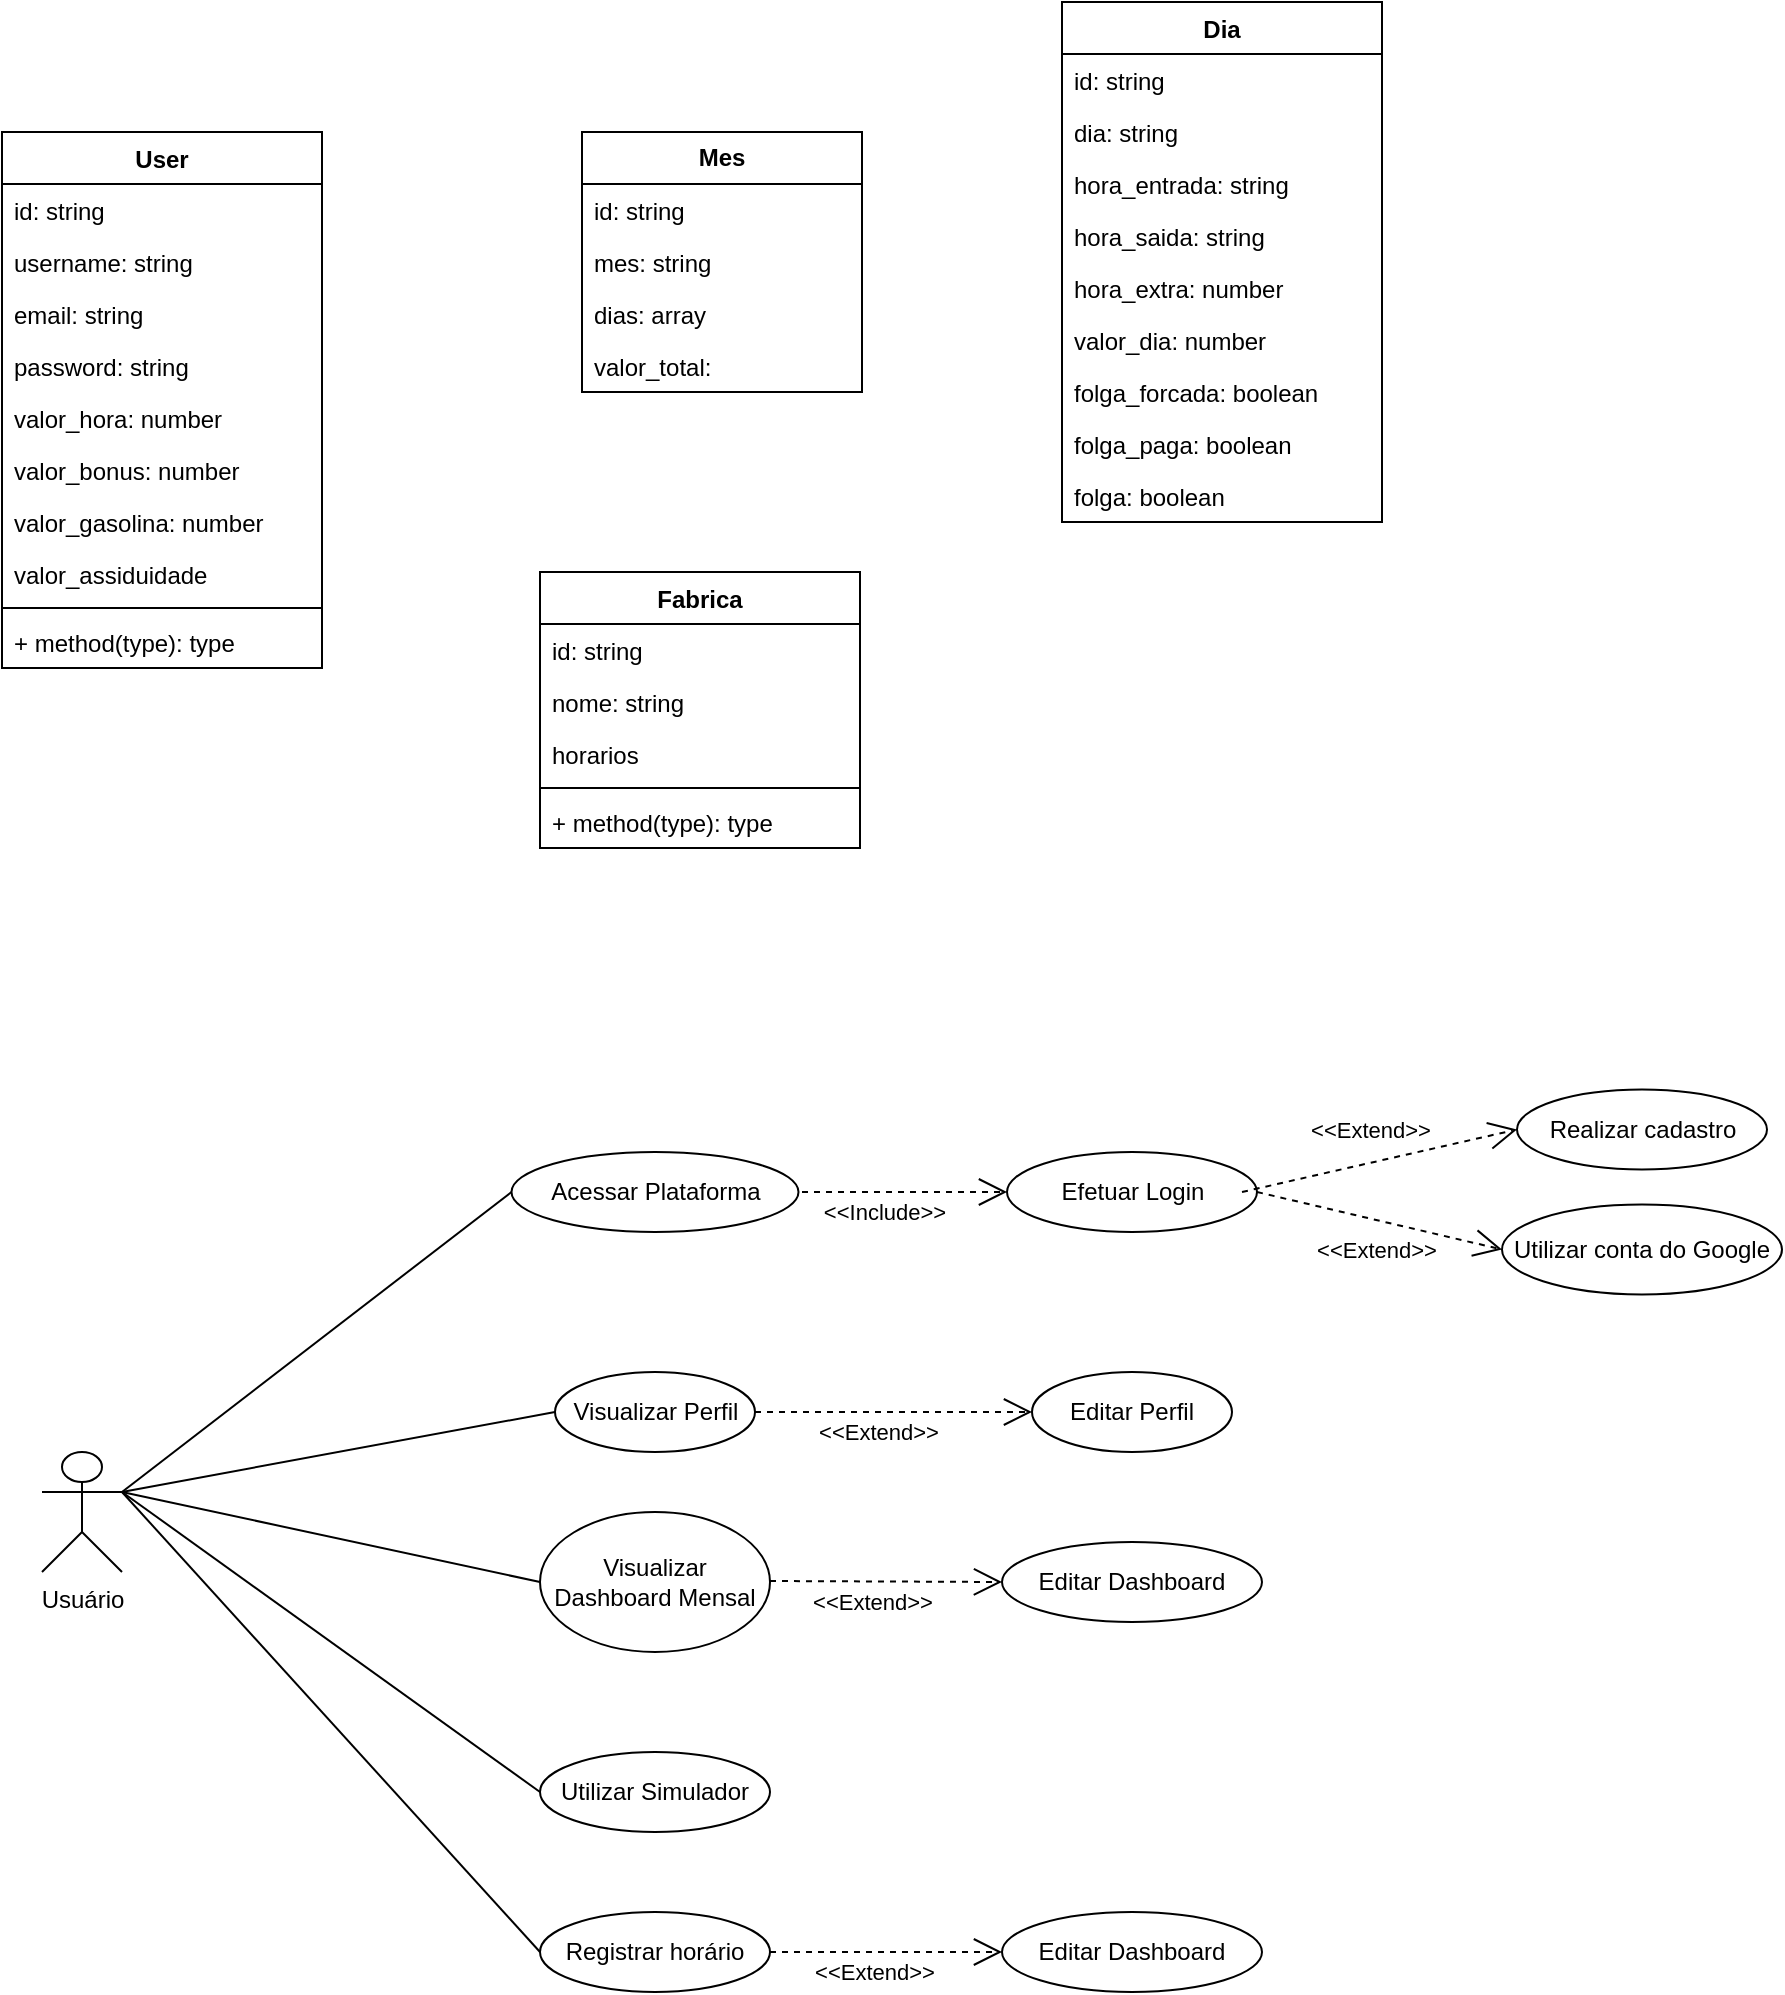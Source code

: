 <mxfile version="21.7.5" type="github">
  <diagram id="C5RBs43oDa-KdzZeNtuy" name="Page-1">
    <mxGraphModel dx="794" dy="541" grid="1" gridSize="10" guides="1" tooltips="1" connect="1" arrows="1" fold="1" page="1" pageScale="1" pageWidth="827" pageHeight="1169" math="0" shadow="0">
      <root>
        <mxCell id="WIyWlLk6GJQsqaUBKTNV-0" />
        <mxCell id="WIyWlLk6GJQsqaUBKTNV-1" parent="WIyWlLk6GJQsqaUBKTNV-0" />
        <mxCell id="34wvpzvoj-yoGcD2cm8J-6" value="User" style="swimlane;fontStyle=1;align=center;verticalAlign=top;childLayout=stackLayout;horizontal=1;startSize=26;horizontalStack=0;resizeParent=1;resizeParentMax=0;resizeLast=0;collapsible=1;marginBottom=0;whiteSpace=wrap;html=1;" vertex="1" parent="WIyWlLk6GJQsqaUBKTNV-1">
          <mxGeometry x="30" y="120" width="160" height="268" as="geometry" />
        </mxCell>
        <mxCell id="34wvpzvoj-yoGcD2cm8J-7" value="id: string" style="text;strokeColor=none;fillColor=none;align=left;verticalAlign=top;spacingLeft=4;spacingRight=4;overflow=hidden;rotatable=0;points=[[0,0.5],[1,0.5]];portConstraint=eastwest;whiteSpace=wrap;html=1;" vertex="1" parent="34wvpzvoj-yoGcD2cm8J-6">
          <mxGeometry y="26" width="160" height="26" as="geometry" />
        </mxCell>
        <mxCell id="34wvpzvoj-yoGcD2cm8J-10" value="username: string" style="text;strokeColor=none;fillColor=none;align=left;verticalAlign=top;spacingLeft=4;spacingRight=4;overflow=hidden;rotatable=0;points=[[0,0.5],[1,0.5]];portConstraint=eastwest;whiteSpace=wrap;html=1;" vertex="1" parent="34wvpzvoj-yoGcD2cm8J-6">
          <mxGeometry y="52" width="160" height="26" as="geometry" />
        </mxCell>
        <mxCell id="34wvpzvoj-yoGcD2cm8J-12" value="email: string" style="text;strokeColor=none;fillColor=none;align=left;verticalAlign=top;spacingLeft=4;spacingRight=4;overflow=hidden;rotatable=0;points=[[0,0.5],[1,0.5]];portConstraint=eastwest;whiteSpace=wrap;html=1;" vertex="1" parent="34wvpzvoj-yoGcD2cm8J-6">
          <mxGeometry y="78" width="160" height="26" as="geometry" />
        </mxCell>
        <mxCell id="34wvpzvoj-yoGcD2cm8J-13" value="password: string" style="text;strokeColor=none;fillColor=none;align=left;verticalAlign=top;spacingLeft=4;spacingRight=4;overflow=hidden;rotatable=0;points=[[0,0.5],[1,0.5]];portConstraint=eastwest;whiteSpace=wrap;html=1;" vertex="1" parent="34wvpzvoj-yoGcD2cm8J-6">
          <mxGeometry y="104" width="160" height="26" as="geometry" />
        </mxCell>
        <mxCell id="34wvpzvoj-yoGcD2cm8J-75" value="valor_hora: number" style="text;strokeColor=none;fillColor=none;align=left;verticalAlign=top;spacingLeft=4;spacingRight=4;overflow=hidden;rotatable=0;points=[[0,0.5],[1,0.5]];portConstraint=eastwest;whiteSpace=wrap;html=1;" vertex="1" parent="34wvpzvoj-yoGcD2cm8J-6">
          <mxGeometry y="130" width="160" height="26" as="geometry" />
        </mxCell>
        <mxCell id="34wvpzvoj-yoGcD2cm8J-11" value="valor_bonus: number" style="text;strokeColor=none;fillColor=none;align=left;verticalAlign=top;spacingLeft=4;spacingRight=4;overflow=hidden;rotatable=0;points=[[0,0.5],[1,0.5]];portConstraint=eastwest;whiteSpace=wrap;html=1;" vertex="1" parent="34wvpzvoj-yoGcD2cm8J-6">
          <mxGeometry y="156" width="160" height="26" as="geometry" />
        </mxCell>
        <mxCell id="34wvpzvoj-yoGcD2cm8J-16" value="valor_gasolina: number" style="text;strokeColor=none;fillColor=none;align=left;verticalAlign=top;spacingLeft=4;spacingRight=4;overflow=hidden;rotatable=0;points=[[0,0.5],[1,0.5]];portConstraint=eastwest;whiteSpace=wrap;html=1;" vertex="1" parent="34wvpzvoj-yoGcD2cm8J-6">
          <mxGeometry y="182" width="160" height="26" as="geometry" />
        </mxCell>
        <mxCell id="34wvpzvoj-yoGcD2cm8J-15" value="valor_assiduidade" style="text;strokeColor=none;fillColor=none;align=left;verticalAlign=top;spacingLeft=4;spacingRight=4;overflow=hidden;rotatable=0;points=[[0,0.5],[1,0.5]];portConstraint=eastwest;whiteSpace=wrap;html=1;" vertex="1" parent="34wvpzvoj-yoGcD2cm8J-6">
          <mxGeometry y="208" width="160" height="26" as="geometry" />
        </mxCell>
        <mxCell id="34wvpzvoj-yoGcD2cm8J-8" value="" style="line;strokeWidth=1;fillColor=none;align=left;verticalAlign=middle;spacingTop=-1;spacingLeft=3;spacingRight=3;rotatable=0;labelPosition=right;points=[];portConstraint=eastwest;strokeColor=inherit;" vertex="1" parent="34wvpzvoj-yoGcD2cm8J-6">
          <mxGeometry y="234" width="160" height="8" as="geometry" />
        </mxCell>
        <mxCell id="34wvpzvoj-yoGcD2cm8J-9" value="+ method(type): type" style="text;strokeColor=none;fillColor=none;align=left;verticalAlign=top;spacingLeft=4;spacingRight=4;overflow=hidden;rotatable=0;points=[[0,0.5],[1,0.5]];portConstraint=eastwest;whiteSpace=wrap;html=1;" vertex="1" parent="34wvpzvoj-yoGcD2cm8J-6">
          <mxGeometry y="242" width="160" height="26" as="geometry" />
        </mxCell>
        <mxCell id="34wvpzvoj-yoGcD2cm8J-17" value="Usuário" style="shape=umlActor;verticalLabelPosition=bottom;verticalAlign=top;html=1;" vertex="1" parent="WIyWlLk6GJQsqaUBKTNV-1">
          <mxGeometry x="50" y="780" width="40" height="60" as="geometry" />
        </mxCell>
        <mxCell id="34wvpzvoj-yoGcD2cm8J-20" value="Realizar cadastro" style="ellipse;whiteSpace=wrap;html=1;align=center;newEdgeStyle={&quot;edgeStyle&quot;:&quot;entityRelationEdgeStyle&quot;,&quot;startArrow&quot;:&quot;none&quot;,&quot;endArrow&quot;:&quot;none&quot;,&quot;segment&quot;:10,&quot;curved&quot;:1,&quot;sourcePerimeterSpacing&quot;:0,&quot;targetPerimeterSpacing&quot;:0};treeFolding=1;treeMoving=1;" vertex="1" parent="WIyWlLk6GJQsqaUBKTNV-1">
          <mxGeometry x="787.5" y="598.75" width="125" height="40" as="geometry" />
        </mxCell>
        <mxCell id="34wvpzvoj-yoGcD2cm8J-21" value="Acessar Plataforma" style="ellipse;whiteSpace=wrap;html=1;align=center;newEdgeStyle={&quot;edgeStyle&quot;:&quot;entityRelationEdgeStyle&quot;,&quot;startArrow&quot;:&quot;none&quot;,&quot;endArrow&quot;:&quot;none&quot;,&quot;segment&quot;:10,&quot;curved&quot;:1,&quot;sourcePerimeterSpacing&quot;:0,&quot;targetPerimeterSpacing&quot;:0};treeFolding=1;treeMoving=1;" vertex="1" parent="WIyWlLk6GJQsqaUBKTNV-1">
          <mxGeometry x="284.75" y="630" width="143.5" height="40" as="geometry" />
        </mxCell>
        <mxCell id="34wvpzvoj-yoGcD2cm8J-22" value="Visualizar Perfil" style="ellipse;whiteSpace=wrap;html=1;align=center;newEdgeStyle={&quot;edgeStyle&quot;:&quot;entityRelationEdgeStyle&quot;,&quot;startArrow&quot;:&quot;none&quot;,&quot;endArrow&quot;:&quot;none&quot;,&quot;segment&quot;:10,&quot;curved&quot;:1,&quot;sourcePerimeterSpacing&quot;:0,&quot;targetPerimeterSpacing&quot;:0};treeFolding=1;treeMoving=1;" vertex="1" parent="WIyWlLk6GJQsqaUBKTNV-1">
          <mxGeometry x="306.5" y="740" width="100" height="40" as="geometry" />
        </mxCell>
        <mxCell id="34wvpzvoj-yoGcD2cm8J-23" value="Utilizar Simulador" style="ellipse;whiteSpace=wrap;html=1;align=center;newEdgeStyle={&quot;edgeStyle&quot;:&quot;entityRelationEdgeStyle&quot;,&quot;startArrow&quot;:&quot;none&quot;,&quot;endArrow&quot;:&quot;none&quot;,&quot;segment&quot;:10,&quot;curved&quot;:1,&quot;sourcePerimeterSpacing&quot;:0,&quot;targetPerimeterSpacing&quot;:0};treeFolding=1;treeMoving=1;" vertex="1" parent="WIyWlLk6GJQsqaUBKTNV-1">
          <mxGeometry x="299" y="930" width="115" height="40" as="geometry" />
        </mxCell>
        <mxCell id="34wvpzvoj-yoGcD2cm8J-24" value="Registrar horário" style="ellipse;whiteSpace=wrap;html=1;align=center;newEdgeStyle={&quot;edgeStyle&quot;:&quot;entityRelationEdgeStyle&quot;,&quot;startArrow&quot;:&quot;none&quot;,&quot;endArrow&quot;:&quot;none&quot;,&quot;segment&quot;:10,&quot;curved&quot;:1,&quot;sourcePerimeterSpacing&quot;:0,&quot;targetPerimeterSpacing&quot;:0};treeFolding=1;treeMoving=1;" vertex="1" parent="WIyWlLk6GJQsqaUBKTNV-1">
          <mxGeometry x="299" y="1010" width="115" height="40" as="geometry" />
        </mxCell>
        <mxCell id="34wvpzvoj-yoGcD2cm8J-25" value="Visualizar Dashboard Mensal" style="ellipse;whiteSpace=wrap;html=1;align=center;newEdgeStyle={&quot;edgeStyle&quot;:&quot;entityRelationEdgeStyle&quot;,&quot;startArrow&quot;:&quot;none&quot;,&quot;endArrow&quot;:&quot;none&quot;,&quot;segment&quot;:10,&quot;curved&quot;:1,&quot;sourcePerimeterSpacing&quot;:0,&quot;targetPerimeterSpacing&quot;:0};treeFolding=1;treeMoving=1;" vertex="1" parent="WIyWlLk6GJQsqaUBKTNV-1">
          <mxGeometry x="299" y="810" width="115" height="70" as="geometry" />
        </mxCell>
        <mxCell id="34wvpzvoj-yoGcD2cm8J-31" value="Editar Perfil" style="ellipse;whiteSpace=wrap;html=1;align=center;newEdgeStyle={&quot;edgeStyle&quot;:&quot;entityRelationEdgeStyle&quot;,&quot;startArrow&quot;:&quot;none&quot;,&quot;endArrow&quot;:&quot;none&quot;,&quot;segment&quot;:10,&quot;curved&quot;:1,&quot;sourcePerimeterSpacing&quot;:0,&quot;targetPerimeterSpacing&quot;:0};treeFolding=1;treeMoving=1;" vertex="1" parent="WIyWlLk6GJQsqaUBKTNV-1">
          <mxGeometry x="545" y="740" width="100" height="40" as="geometry" />
        </mxCell>
        <mxCell id="34wvpzvoj-yoGcD2cm8J-32" value="&amp;lt;&amp;lt;Extend&amp;gt;&amp;gt;" style="endArrow=open;endSize=12;dashed=1;html=1;rounded=0;exitX=1;exitY=0.5;exitDx=0;exitDy=0;entryX=0;entryY=0.5;entryDx=0;entryDy=0;" edge="1" parent="WIyWlLk6GJQsqaUBKTNV-1" source="34wvpzvoj-yoGcD2cm8J-22" target="34wvpzvoj-yoGcD2cm8J-31">
          <mxGeometry x="-0.111" y="-10" width="160" relative="1" as="geometry">
            <mxPoint x="260" y="970" as="sourcePoint" />
            <mxPoint x="410" y="875" as="targetPoint" />
            <mxPoint as="offset" />
          </mxGeometry>
        </mxCell>
        <mxCell id="34wvpzvoj-yoGcD2cm8J-33" value="Editar Dashboard" style="ellipse;whiteSpace=wrap;html=1;align=center;newEdgeStyle={&quot;edgeStyle&quot;:&quot;entityRelationEdgeStyle&quot;,&quot;startArrow&quot;:&quot;none&quot;,&quot;endArrow&quot;:&quot;none&quot;,&quot;segment&quot;:10,&quot;curved&quot;:1,&quot;sourcePerimeterSpacing&quot;:0,&quot;targetPerimeterSpacing&quot;:0};treeFolding=1;treeMoving=1;" vertex="1" parent="WIyWlLk6GJQsqaUBKTNV-1">
          <mxGeometry x="530" y="825" width="130" height="40" as="geometry" />
        </mxCell>
        <mxCell id="34wvpzvoj-yoGcD2cm8J-58" value="" style="endArrow=none;html=1;rounded=0;exitX=1;exitY=0.333;exitDx=0;exitDy=0;exitPerimeter=0;entryX=0;entryY=0.5;entryDx=0;entryDy=0;" edge="1" parent="WIyWlLk6GJQsqaUBKTNV-1" source="34wvpzvoj-yoGcD2cm8J-17" target="34wvpzvoj-yoGcD2cm8J-21">
          <mxGeometry relative="1" as="geometry">
            <mxPoint x="120" y="815" as="sourcePoint" />
            <mxPoint x="398" y="680" as="targetPoint" />
          </mxGeometry>
        </mxCell>
        <mxCell id="34wvpzvoj-yoGcD2cm8J-61" value="" style="endArrow=none;html=1;rounded=0;exitX=1;exitY=0.333;exitDx=0;exitDy=0;exitPerimeter=0;entryX=0;entryY=0.5;entryDx=0;entryDy=0;" edge="1" parent="WIyWlLk6GJQsqaUBKTNV-1" source="34wvpzvoj-yoGcD2cm8J-17" target="34wvpzvoj-yoGcD2cm8J-22">
          <mxGeometry relative="1" as="geometry">
            <mxPoint x="120" y="815" as="sourcePoint" />
            <mxPoint x="410" y="730" as="targetPoint" />
          </mxGeometry>
        </mxCell>
        <mxCell id="34wvpzvoj-yoGcD2cm8J-64" value="" style="endArrow=none;html=1;rounded=0;exitX=1;exitY=0.333;exitDx=0;exitDy=0;exitPerimeter=0;entryX=0;entryY=0.5;entryDx=0;entryDy=0;" edge="1" parent="WIyWlLk6GJQsqaUBKTNV-1" source="34wvpzvoj-yoGcD2cm8J-17" target="34wvpzvoj-yoGcD2cm8J-25">
          <mxGeometry relative="1" as="geometry">
            <mxPoint x="120" y="815" as="sourcePoint" />
            <mxPoint x="410" y="780" as="targetPoint" />
          </mxGeometry>
        </mxCell>
        <mxCell id="34wvpzvoj-yoGcD2cm8J-65" value="" style="endArrow=none;html=1;rounded=0;exitX=1;exitY=0.333;exitDx=0;exitDy=0;exitPerimeter=0;entryX=0;entryY=0.5;entryDx=0;entryDy=0;" edge="1" parent="WIyWlLk6GJQsqaUBKTNV-1" source="34wvpzvoj-yoGcD2cm8J-17" target="34wvpzvoj-yoGcD2cm8J-23">
          <mxGeometry relative="1" as="geometry">
            <mxPoint x="120" y="815" as="sourcePoint" />
            <mxPoint x="403" y="845" as="targetPoint" />
          </mxGeometry>
        </mxCell>
        <mxCell id="34wvpzvoj-yoGcD2cm8J-66" value="" style="endArrow=none;html=1;rounded=0;exitX=1;exitY=0.333;exitDx=0;exitDy=0;exitPerimeter=0;entryX=0;entryY=0.5;entryDx=0;entryDy=0;" edge="1" parent="WIyWlLk6GJQsqaUBKTNV-1" source="34wvpzvoj-yoGcD2cm8J-17" target="34wvpzvoj-yoGcD2cm8J-24">
          <mxGeometry relative="1" as="geometry">
            <mxPoint x="130" y="825" as="sourcePoint" />
            <mxPoint x="390" y="970" as="targetPoint" />
          </mxGeometry>
        </mxCell>
        <mxCell id="34wvpzvoj-yoGcD2cm8J-67" value="&amp;lt;&amp;lt;Extend&amp;gt;&amp;gt;" style="endArrow=open;endSize=12;dashed=1;html=1;rounded=0;exitX=1;exitY=0.5;exitDx=0;exitDy=0;entryX=0;entryY=0.5;entryDx=0;entryDy=0;" edge="1" parent="WIyWlLk6GJQsqaUBKTNV-1" target="34wvpzvoj-yoGcD2cm8J-33">
          <mxGeometry x="-0.111" y="-10" width="160" relative="1" as="geometry">
            <mxPoint x="414" y="844.5" as="sourcePoint" />
            <mxPoint x="500" y="845" as="targetPoint" />
            <mxPoint as="offset" />
          </mxGeometry>
        </mxCell>
        <mxCell id="34wvpzvoj-yoGcD2cm8J-68" value="Efetuar Login" style="ellipse;whiteSpace=wrap;html=1;align=center;newEdgeStyle={&quot;edgeStyle&quot;:&quot;entityRelationEdgeStyle&quot;,&quot;startArrow&quot;:&quot;none&quot;,&quot;endArrow&quot;:&quot;none&quot;,&quot;segment&quot;:10,&quot;curved&quot;:1,&quot;sourcePerimeterSpacing&quot;:0,&quot;targetPerimeterSpacing&quot;:0};treeFolding=1;treeMoving=1;" vertex="1" parent="WIyWlLk6GJQsqaUBKTNV-1">
          <mxGeometry x="532.5" y="630" width="125" height="40" as="geometry" />
        </mxCell>
        <mxCell id="34wvpzvoj-yoGcD2cm8J-69" value="&amp;lt;&amp;lt;Extend&amp;gt;&amp;gt;" style="endArrow=open;endSize=12;dashed=1;html=1;rounded=0;entryX=0;entryY=0.5;entryDx=0;entryDy=0;" edge="1" parent="WIyWlLk6GJQsqaUBKTNV-1" target="34wvpzvoj-yoGcD2cm8J-20">
          <mxGeometry x="-0.015" y="16" width="160" relative="1" as="geometry">
            <mxPoint x="650" y="650" as="sourcePoint" />
            <mxPoint x="530" y="770" as="targetPoint" />
            <mxPoint as="offset" />
            <Array as="points" />
          </mxGeometry>
        </mxCell>
        <mxCell id="34wvpzvoj-yoGcD2cm8J-70" value="&amp;lt;&amp;lt;Include&amp;gt;&amp;gt;" style="endArrow=open;endSize=12;dashed=1;html=1;rounded=0;entryX=0;entryY=0.5;entryDx=0;entryDy=0;" edge="1" parent="WIyWlLk6GJQsqaUBKTNV-1" target="34wvpzvoj-yoGcD2cm8J-68">
          <mxGeometry x="-0.2" y="-10" width="160" relative="1" as="geometry">
            <mxPoint x="430" y="650" as="sourcePoint" />
            <mxPoint x="515" y="620" as="targetPoint" />
            <mxPoint as="offset" />
            <Array as="points" />
          </mxGeometry>
        </mxCell>
        <mxCell id="34wvpzvoj-yoGcD2cm8J-71" value="Utilizar conta do Google" style="ellipse;whiteSpace=wrap;html=1;" vertex="1" parent="WIyWlLk6GJQsqaUBKTNV-1">
          <mxGeometry x="780" y="656.25" width="140" height="45" as="geometry" />
        </mxCell>
        <mxCell id="34wvpzvoj-yoGcD2cm8J-72" value="&amp;lt;&amp;lt;Extend&amp;gt;&amp;gt;" style="endArrow=open;endSize=12;dashed=1;html=1;rounded=0;exitX=1;exitY=0.5;exitDx=0;exitDy=0;entryX=0;entryY=0.5;entryDx=0;entryDy=0;" edge="1" parent="WIyWlLk6GJQsqaUBKTNV-1" source="34wvpzvoj-yoGcD2cm8J-68" target="34wvpzvoj-yoGcD2cm8J-71">
          <mxGeometry x="0.023" y="-15" width="160" relative="1" as="geometry">
            <mxPoint x="637" y="676" as="sourcePoint" />
            <mxPoint x="740" y="610" as="targetPoint" />
            <mxPoint as="offset" />
            <Array as="points" />
          </mxGeometry>
        </mxCell>
        <mxCell id="34wvpzvoj-yoGcD2cm8J-73" value="Editar Dashboard" style="ellipse;whiteSpace=wrap;html=1;align=center;newEdgeStyle={&quot;edgeStyle&quot;:&quot;entityRelationEdgeStyle&quot;,&quot;startArrow&quot;:&quot;none&quot;,&quot;endArrow&quot;:&quot;none&quot;,&quot;segment&quot;:10,&quot;curved&quot;:1,&quot;sourcePerimeterSpacing&quot;:0,&quot;targetPerimeterSpacing&quot;:0};treeFolding=1;treeMoving=1;" vertex="1" parent="WIyWlLk6GJQsqaUBKTNV-1">
          <mxGeometry x="530" y="1010" width="130" height="40" as="geometry" />
        </mxCell>
        <mxCell id="34wvpzvoj-yoGcD2cm8J-74" value="&amp;lt;&amp;lt;Extend&amp;gt;&amp;gt;" style="endArrow=open;endSize=12;dashed=1;html=1;rounded=0;exitX=1;exitY=0.5;exitDx=0;exitDy=0;entryX=0;entryY=0.5;entryDx=0;entryDy=0;" edge="1" parent="WIyWlLk6GJQsqaUBKTNV-1" source="34wvpzvoj-yoGcD2cm8J-24" target="34wvpzvoj-yoGcD2cm8J-73">
          <mxGeometry x="-0.111" y="-10" width="160" relative="1" as="geometry">
            <mxPoint x="424" y="854.5" as="sourcePoint" />
            <mxPoint x="530" y="855" as="targetPoint" />
            <mxPoint as="offset" />
            <Array as="points" />
          </mxGeometry>
        </mxCell>
        <mxCell id="34wvpzvoj-yoGcD2cm8J-76" value="Dia" style="swimlane;fontStyle=1;align=center;verticalAlign=top;childLayout=stackLayout;horizontal=1;startSize=26;horizontalStack=0;resizeParent=1;resizeParentMax=0;resizeLast=0;collapsible=1;marginBottom=0;whiteSpace=wrap;html=1;" vertex="1" parent="WIyWlLk6GJQsqaUBKTNV-1">
          <mxGeometry x="560" y="55" width="160" height="260" as="geometry" />
        </mxCell>
        <mxCell id="34wvpzvoj-yoGcD2cm8J-77" value="id: string" style="text;strokeColor=none;fillColor=none;align=left;verticalAlign=top;spacingLeft=4;spacingRight=4;overflow=hidden;rotatable=0;points=[[0,0.5],[1,0.5]];portConstraint=eastwest;whiteSpace=wrap;html=1;" vertex="1" parent="34wvpzvoj-yoGcD2cm8J-76">
          <mxGeometry y="26" width="160" height="26" as="geometry" />
        </mxCell>
        <mxCell id="34wvpzvoj-yoGcD2cm8J-81" value="dia: string" style="text;strokeColor=none;fillColor=none;align=left;verticalAlign=top;spacingLeft=4;spacingRight=4;overflow=hidden;rotatable=0;points=[[0,0.5],[1,0.5]];portConstraint=eastwest;whiteSpace=wrap;html=1;" vertex="1" parent="34wvpzvoj-yoGcD2cm8J-76">
          <mxGeometry y="52" width="160" height="26" as="geometry" />
        </mxCell>
        <mxCell id="34wvpzvoj-yoGcD2cm8J-80" value="hora_entrada: string" style="text;strokeColor=none;fillColor=none;align=left;verticalAlign=top;spacingLeft=4;spacingRight=4;overflow=hidden;rotatable=0;points=[[0,0.5],[1,0.5]];portConstraint=eastwest;whiteSpace=wrap;html=1;" vertex="1" parent="34wvpzvoj-yoGcD2cm8J-76">
          <mxGeometry y="78" width="160" height="26" as="geometry" />
        </mxCell>
        <mxCell id="34wvpzvoj-yoGcD2cm8J-84" value="hora_saida: string" style="text;strokeColor=none;fillColor=none;align=left;verticalAlign=top;spacingLeft=4;spacingRight=4;overflow=hidden;rotatable=0;points=[[0,0.5],[1,0.5]];portConstraint=eastwest;whiteSpace=wrap;html=1;" vertex="1" parent="34wvpzvoj-yoGcD2cm8J-76">
          <mxGeometry y="104" width="160" height="26" as="geometry" />
        </mxCell>
        <mxCell id="34wvpzvoj-yoGcD2cm8J-83" value="hora_extra: number" style="text;strokeColor=none;fillColor=none;align=left;verticalAlign=top;spacingLeft=4;spacingRight=4;overflow=hidden;rotatable=0;points=[[0,0.5],[1,0.5]];portConstraint=eastwest;whiteSpace=wrap;html=1;" vertex="1" parent="34wvpzvoj-yoGcD2cm8J-76">
          <mxGeometry y="130" width="160" height="26" as="geometry" />
        </mxCell>
        <mxCell id="34wvpzvoj-yoGcD2cm8J-82" value="valor_dia: number" style="text;strokeColor=none;fillColor=none;align=left;verticalAlign=top;spacingLeft=4;spacingRight=4;overflow=hidden;rotatable=0;points=[[0,0.5],[1,0.5]];portConstraint=eastwest;whiteSpace=wrap;html=1;" vertex="1" parent="34wvpzvoj-yoGcD2cm8J-76">
          <mxGeometry y="156" width="160" height="26" as="geometry" />
        </mxCell>
        <mxCell id="34wvpzvoj-yoGcD2cm8J-88" value="folga_forcada: boolean" style="text;strokeColor=none;fillColor=none;align=left;verticalAlign=top;spacingLeft=4;spacingRight=4;overflow=hidden;rotatable=0;points=[[0,0.5],[1,0.5]];portConstraint=eastwest;whiteSpace=wrap;html=1;" vertex="1" parent="34wvpzvoj-yoGcD2cm8J-76">
          <mxGeometry y="182" width="160" height="26" as="geometry" />
        </mxCell>
        <mxCell id="34wvpzvoj-yoGcD2cm8J-86" value="folga_paga: boolean" style="text;strokeColor=none;fillColor=none;align=left;verticalAlign=top;spacingLeft=4;spacingRight=4;overflow=hidden;rotatable=0;points=[[0,0.5],[1,0.5]];portConstraint=eastwest;whiteSpace=wrap;html=1;" vertex="1" parent="34wvpzvoj-yoGcD2cm8J-76">
          <mxGeometry y="208" width="160" height="26" as="geometry" />
        </mxCell>
        <mxCell id="34wvpzvoj-yoGcD2cm8J-87" value="folga: boolean" style="text;strokeColor=none;fillColor=none;align=left;verticalAlign=top;spacingLeft=4;spacingRight=4;overflow=hidden;rotatable=0;points=[[0,0.5],[1,0.5]];portConstraint=eastwest;whiteSpace=wrap;html=1;" vertex="1" parent="34wvpzvoj-yoGcD2cm8J-76">
          <mxGeometry y="234" width="160" height="26" as="geometry" />
        </mxCell>
        <mxCell id="34wvpzvoj-yoGcD2cm8J-89" value="&lt;b&gt;Mes&lt;/b&gt;" style="swimlane;fontStyle=0;childLayout=stackLayout;horizontal=1;startSize=26;fillColor=none;horizontalStack=0;resizeParent=1;resizeParentMax=0;resizeLast=0;collapsible=1;marginBottom=0;whiteSpace=wrap;html=1;" vertex="1" parent="WIyWlLk6GJQsqaUBKTNV-1">
          <mxGeometry x="320" y="120" width="140" height="130" as="geometry" />
        </mxCell>
        <mxCell id="34wvpzvoj-yoGcD2cm8J-90" value="id: string" style="text;strokeColor=none;fillColor=none;align=left;verticalAlign=top;spacingLeft=4;spacingRight=4;overflow=hidden;rotatable=0;points=[[0,0.5],[1,0.5]];portConstraint=eastwest;whiteSpace=wrap;html=1;" vertex="1" parent="34wvpzvoj-yoGcD2cm8J-89">
          <mxGeometry y="26" width="140" height="26" as="geometry" />
        </mxCell>
        <mxCell id="34wvpzvoj-yoGcD2cm8J-91" value="mes: string" style="text;strokeColor=none;fillColor=none;align=left;verticalAlign=top;spacingLeft=4;spacingRight=4;overflow=hidden;rotatable=0;points=[[0,0.5],[1,0.5]];portConstraint=eastwest;whiteSpace=wrap;html=1;" vertex="1" parent="34wvpzvoj-yoGcD2cm8J-89">
          <mxGeometry y="52" width="140" height="26" as="geometry" />
        </mxCell>
        <mxCell id="34wvpzvoj-yoGcD2cm8J-92" value="dias: array" style="text;strokeColor=none;fillColor=none;align=left;verticalAlign=top;spacingLeft=4;spacingRight=4;overflow=hidden;rotatable=0;points=[[0,0.5],[1,0.5]];portConstraint=eastwest;whiteSpace=wrap;html=1;" vertex="1" parent="34wvpzvoj-yoGcD2cm8J-89">
          <mxGeometry y="78" width="140" height="26" as="geometry" />
        </mxCell>
        <mxCell id="34wvpzvoj-yoGcD2cm8J-93" value="valor_total:&amp;nbsp;" style="text;strokeColor=none;fillColor=none;align=left;verticalAlign=top;spacingLeft=4;spacingRight=4;overflow=hidden;rotatable=0;points=[[0,0.5],[1,0.5]];portConstraint=eastwest;whiteSpace=wrap;html=1;" vertex="1" parent="34wvpzvoj-yoGcD2cm8J-89">
          <mxGeometry y="104" width="140" height="26" as="geometry" />
        </mxCell>
        <mxCell id="34wvpzvoj-yoGcD2cm8J-95" value="Fabrica" style="swimlane;fontStyle=1;align=center;verticalAlign=top;childLayout=stackLayout;horizontal=1;startSize=26;horizontalStack=0;resizeParent=1;resizeParentMax=0;resizeLast=0;collapsible=1;marginBottom=0;whiteSpace=wrap;html=1;" vertex="1" parent="WIyWlLk6GJQsqaUBKTNV-1">
          <mxGeometry x="299" y="340" width="160" height="138" as="geometry" />
        </mxCell>
        <mxCell id="34wvpzvoj-yoGcD2cm8J-96" value="id: string" style="text;strokeColor=none;fillColor=none;align=left;verticalAlign=top;spacingLeft=4;spacingRight=4;overflow=hidden;rotatable=0;points=[[0,0.5],[1,0.5]];portConstraint=eastwest;whiteSpace=wrap;html=1;" vertex="1" parent="34wvpzvoj-yoGcD2cm8J-95">
          <mxGeometry y="26" width="160" height="26" as="geometry" />
        </mxCell>
        <mxCell id="34wvpzvoj-yoGcD2cm8J-100" value="nome: string" style="text;strokeColor=none;fillColor=none;align=left;verticalAlign=top;spacingLeft=4;spacingRight=4;overflow=hidden;rotatable=0;points=[[0,0.5],[1,0.5]];portConstraint=eastwest;whiteSpace=wrap;html=1;" vertex="1" parent="34wvpzvoj-yoGcD2cm8J-95">
          <mxGeometry y="52" width="160" height="26" as="geometry" />
        </mxCell>
        <mxCell id="34wvpzvoj-yoGcD2cm8J-99" value="horarios" style="text;strokeColor=none;fillColor=none;align=left;verticalAlign=top;spacingLeft=4;spacingRight=4;overflow=hidden;rotatable=0;points=[[0,0.5],[1,0.5]];portConstraint=eastwest;whiteSpace=wrap;html=1;" vertex="1" parent="34wvpzvoj-yoGcD2cm8J-95">
          <mxGeometry y="78" width="160" height="26" as="geometry" />
        </mxCell>
        <mxCell id="34wvpzvoj-yoGcD2cm8J-97" value="" style="line;strokeWidth=1;fillColor=none;align=left;verticalAlign=middle;spacingTop=-1;spacingLeft=3;spacingRight=3;rotatable=0;labelPosition=right;points=[];portConstraint=eastwest;strokeColor=inherit;" vertex="1" parent="34wvpzvoj-yoGcD2cm8J-95">
          <mxGeometry y="104" width="160" height="8" as="geometry" />
        </mxCell>
        <mxCell id="34wvpzvoj-yoGcD2cm8J-98" value="+ method(type): type" style="text;strokeColor=none;fillColor=none;align=left;verticalAlign=top;spacingLeft=4;spacingRight=4;overflow=hidden;rotatable=0;points=[[0,0.5],[1,0.5]];portConstraint=eastwest;whiteSpace=wrap;html=1;" vertex="1" parent="34wvpzvoj-yoGcD2cm8J-95">
          <mxGeometry y="112" width="160" height="26" as="geometry" />
        </mxCell>
      </root>
    </mxGraphModel>
  </diagram>
</mxfile>

